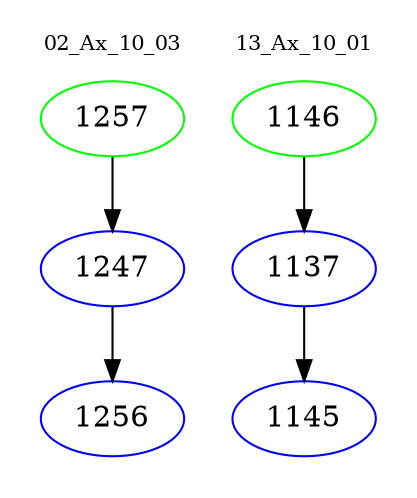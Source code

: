 digraph{
subgraph cluster_0 {
color = white
label = "02_Ax_10_03";
fontsize=10;
T0_1257 [label="1257", color="green"]
T0_1257 -> T0_1247 [color="black"]
T0_1247 [label="1247", color="blue"]
T0_1247 -> T0_1256 [color="black"]
T0_1256 [label="1256", color="blue"]
}
subgraph cluster_1 {
color = white
label = "13_Ax_10_01";
fontsize=10;
T1_1146 [label="1146", color="green"]
T1_1146 -> T1_1137 [color="black"]
T1_1137 [label="1137", color="blue"]
T1_1137 -> T1_1145 [color="black"]
T1_1145 [label="1145", color="blue"]
}
}
